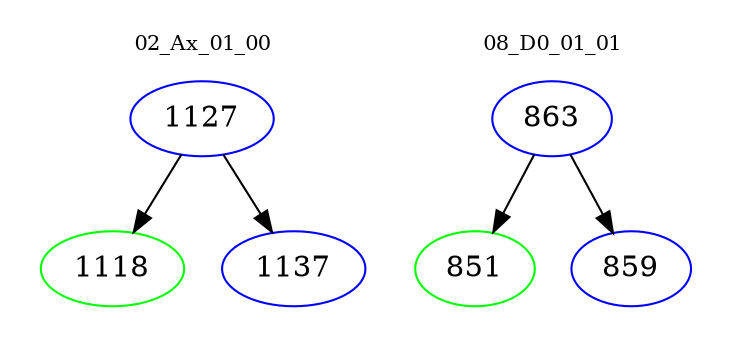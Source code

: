 digraph{
subgraph cluster_0 {
color = white
label = "02_Ax_01_00";
fontsize=10;
T0_1127 [label="1127", color="blue"]
T0_1127 -> T0_1118 [color="black"]
T0_1118 [label="1118", color="green"]
T0_1127 -> T0_1137 [color="black"]
T0_1137 [label="1137", color="blue"]
}
subgraph cluster_1 {
color = white
label = "08_D0_01_01";
fontsize=10;
T1_863 [label="863", color="blue"]
T1_863 -> T1_851 [color="black"]
T1_851 [label="851", color="green"]
T1_863 -> T1_859 [color="black"]
T1_859 [label="859", color="blue"]
}
}
